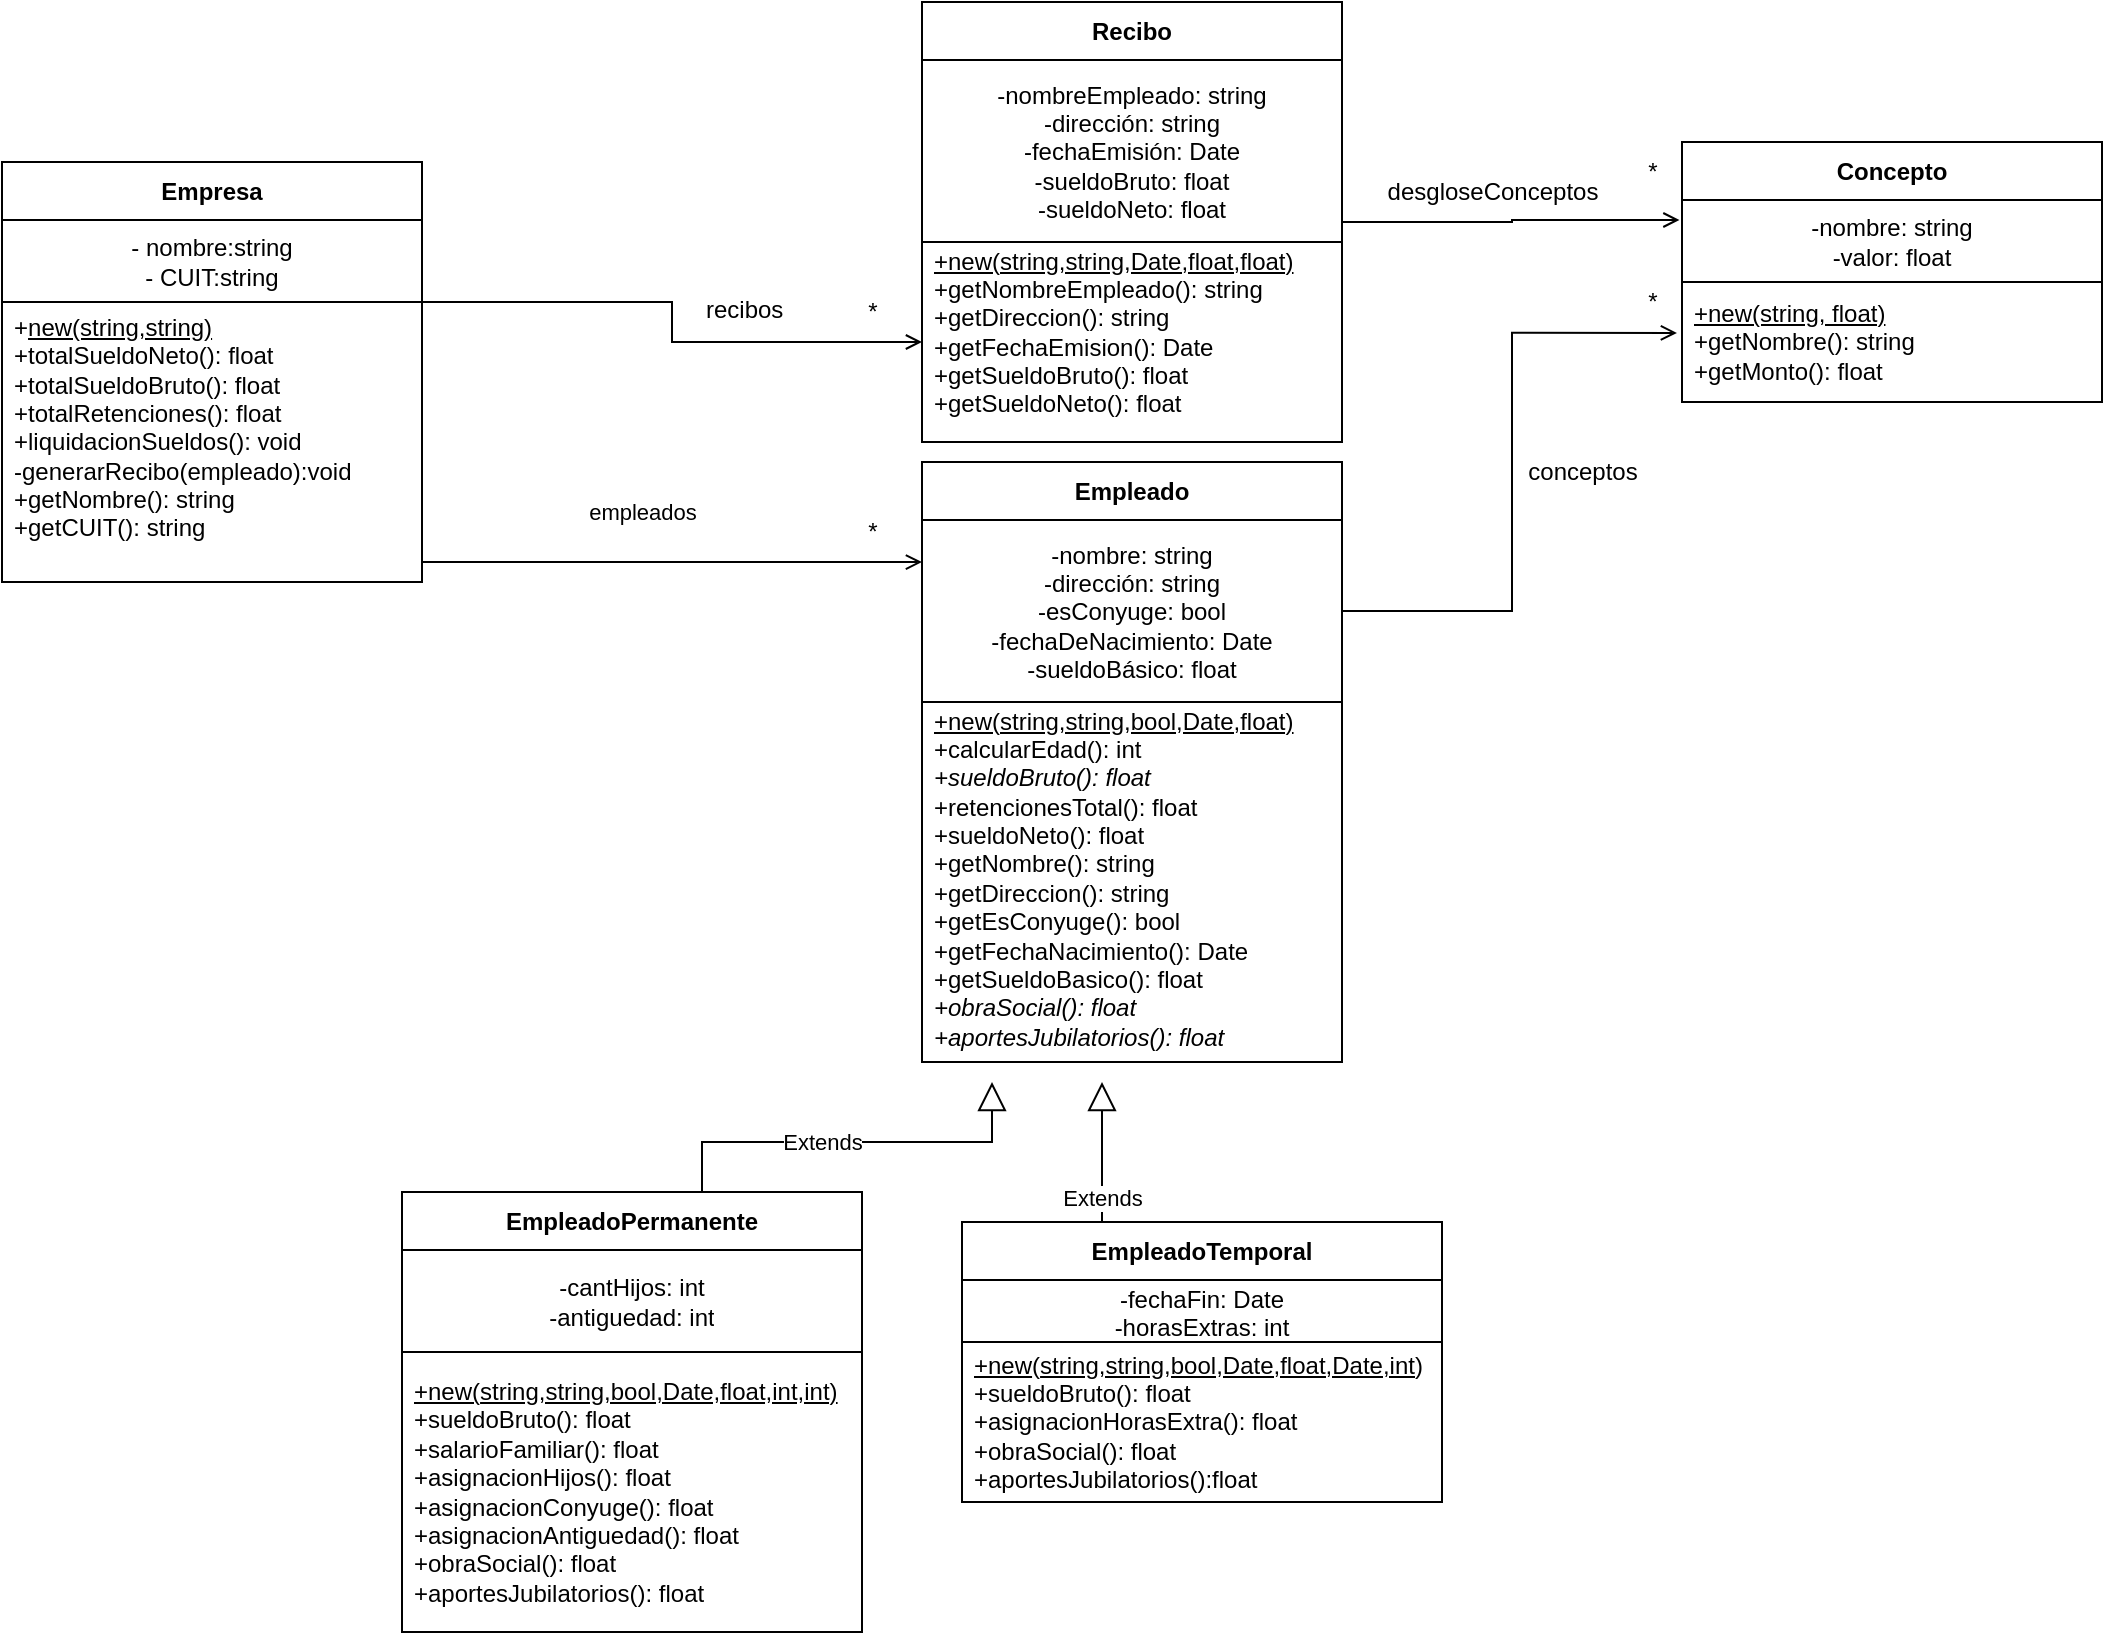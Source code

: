 <mxfile version="28.0.6">
  <diagram name="Page-1" id="5eEAtBDf8XuX85UMNVz1">
    <mxGraphModel dx="935" dy="585" grid="1" gridSize="10" guides="1" tooltips="1" connect="1" arrows="1" fold="1" page="1" pageScale="1" pageWidth="850" pageHeight="1100" math="0" shadow="0">
      <root>
        <mxCell id="0" />
        <mxCell id="1" parent="0" />
        <mxCell id="QeY7dAsujiUH8Vi82t3R-6" value="Empresa" style="swimlane;fontStyle=1;align=center;verticalAlign=middle;childLayout=stackLayout;horizontal=1;startSize=29;horizontalStack=0;resizeParent=1;resizeParentMax=0;resizeLast=0;collapsible=0;marginBottom=0;html=1;whiteSpace=wrap;" parent="1" vertex="1">
          <mxGeometry x="520" y="150" width="210" height="210" as="geometry" />
        </mxCell>
        <mxCell id="QeY7dAsujiUH8Vi82t3R-7" value="- nombre:string&lt;div&gt;- CUIT:string&lt;/div&gt;" style="text;html=1;strokeColor=none;fillColor=none;align=center;verticalAlign=middle;spacingLeft=4;spacingRight=4;overflow=hidden;rotatable=0;points=[[0,0.5],[1,0.5]];portConstraint=eastwest;whiteSpace=wrap;" parent="QeY7dAsujiUH8Vi82t3R-6" vertex="1">
          <mxGeometry y="29" width="210" height="41" as="geometry" />
        </mxCell>
        <mxCell id="QeY7dAsujiUH8Vi82t3R-8" value="+&lt;u&gt;new(string,string)&lt;/u&gt;&lt;div&gt;+totalSueldoNeto(): float&lt;/div&gt;&lt;div&gt;+totalSueldoBruto(): float&lt;/div&gt;&lt;div&gt;+totalRetenciones(): float&lt;/div&gt;&lt;div&gt;+liquidacionSueldos(): void&lt;/div&gt;&lt;div&gt;-generarRecibo(empleado):void&lt;/div&gt;&lt;div&gt;&lt;div&gt;+getNombre(): string&lt;/div&gt;&lt;div&gt;+getCUIT(): string&lt;br&gt;&lt;div&gt;&lt;br&gt;&lt;/div&gt;&lt;/div&gt;&lt;/div&gt;" style="text;html=1;strokeColor=default;fillColor=none;align=left;verticalAlign=middle;spacingLeft=4;spacingRight=4;overflow=hidden;rotatable=0;points=[[0,0.5],[1,0.5]];portConstraint=eastwest;whiteSpace=wrap;" parent="QeY7dAsujiUH8Vi82t3R-6" vertex="1">
          <mxGeometry y="70" width="210" height="140" as="geometry" />
        </mxCell>
        <mxCell id="QeY7dAsujiUH8Vi82t3R-9" value="Empleado" style="swimlane;fontStyle=1;align=center;verticalAlign=middle;childLayout=stackLayout;horizontal=1;startSize=29;horizontalStack=0;resizeParent=1;resizeParentMax=0;resizeLast=0;collapsible=0;marginBottom=0;html=1;whiteSpace=wrap;" parent="1" vertex="1">
          <mxGeometry x="980" y="300" width="210" height="120" as="geometry" />
        </mxCell>
        <mxCell id="QeY7dAsujiUH8Vi82t3R-10" value="&lt;div&gt;-nombre: string&lt;/div&gt;&lt;div&gt;-dirección: string&lt;/div&gt;&lt;div&gt;-esConyuge: bool&lt;/div&gt;&lt;div&gt;-fechaDeNacimiento: Date&lt;/div&gt;&lt;div&gt;-sueldoBásico: float&lt;/div&gt;" style="text;html=1;strokeColor=none;fillColor=none;align=center;verticalAlign=middle;spacingLeft=4;spacingRight=4;overflow=hidden;rotatable=0;points=[[0,0.5],[1,0.5]];portConstraint=eastwest;whiteSpace=wrap;" parent="QeY7dAsujiUH8Vi82t3R-9" vertex="1">
          <mxGeometry y="29" width="210" height="91" as="geometry" />
        </mxCell>
        <mxCell id="QeY7dAsujiUH8Vi82t3R-14" value="&lt;font style=&quot;font-size: 11px;&quot;&gt;empleados&lt;/font&gt;" style="text;html=1;align=center;verticalAlign=middle;resizable=0;points=[];autosize=1;strokeColor=none;fillColor=none;" parent="1" vertex="1">
          <mxGeometry x="800" y="310" width="80" height="30" as="geometry" />
        </mxCell>
        <mxCell id="QeY7dAsujiUH8Vi82t3R-16" value="*" style="text;html=1;align=center;verticalAlign=middle;resizable=0;points=[];autosize=1;strokeColor=none;fillColor=none;" parent="1" vertex="1">
          <mxGeometry x="940" y="320" width="30" height="30" as="geometry" />
        </mxCell>
        <mxCell id="QeY7dAsujiUH8Vi82t3R-25" value="Extends" style="edgeStyle=orthogonalEdgeStyle;rounded=0;orthogonalLoop=1;jettySize=auto;html=1;endArrow=block;endFill=0;strokeWidth=1;endSize=12;exitX=0.522;exitY=0.004;exitDx=0;exitDy=0;exitPerimeter=0;" parent="1" source="QeY7dAsujiUH8Vi82t3R-19" edge="1">
          <mxGeometry relative="1" as="geometry">
            <mxPoint x="1015" y="610" as="targetPoint" />
            <mxPoint x="870" y="660" as="sourcePoint" />
            <Array as="points">
              <mxPoint x="870" y="666" />
              <mxPoint x="870" y="640" />
              <mxPoint x="1015" y="640" />
            </Array>
          </mxGeometry>
        </mxCell>
        <mxCell id="QeY7dAsujiUH8Vi82t3R-19" value="EmpleadoPermanente" style="swimlane;fontStyle=1;align=center;verticalAlign=middle;childLayout=stackLayout;horizontal=1;startSize=29;horizontalStack=0;resizeParent=1;resizeParentMax=0;resizeLast=0;collapsible=0;marginBottom=0;html=1;whiteSpace=wrap;" parent="1" vertex="1">
          <mxGeometry x="720" y="665" width="230" height="220" as="geometry" />
        </mxCell>
        <mxCell id="QeY7dAsujiUH8Vi82t3R-20" value="-cantHijos: int&lt;div&gt;&lt;div&gt;-antiguedad: int&lt;/div&gt;&lt;/div&gt;" style="text;html=1;strokeColor=none;fillColor=none;align=center;verticalAlign=middle;spacingLeft=4;spacingRight=4;overflow=hidden;rotatable=0;points=[[0,0.5],[1,0.5]];portConstraint=eastwest;whiteSpace=wrap;" parent="QeY7dAsujiUH8Vi82t3R-19" vertex="1">
          <mxGeometry y="29" width="230" height="51" as="geometry" />
        </mxCell>
        <mxCell id="QeY7dAsujiUH8Vi82t3R-21" value="&lt;div&gt;&lt;u&gt;+new(&lt;/u&gt;&lt;u style=&quot;background-color: transparent; color: light-dark(rgb(0, 0, 0), rgb(255, 255, 255));&quot;&gt;string,string,bool,Date,float,int,int)&lt;/u&gt;&lt;/div&gt;+sueldoBruto(): float&lt;div&gt;+salarioFamiliar(): float&lt;/div&gt;&lt;div&gt;+asignacionHijos(): float&lt;/div&gt;&lt;div&gt;+asignacionConyuge(): float&lt;/div&gt;&lt;div&gt;+asignacionAntiguedad(): float&lt;/div&gt;&lt;div&gt;+obraSocial(): float&lt;/div&gt;&lt;div&gt;+aportesJubilatorios(): float&lt;/div&gt;" style="text;html=1;strokeColor=default;fillColor=none;align=left;verticalAlign=middle;spacingLeft=4;spacingRight=4;overflow=hidden;rotatable=0;points=[[0,0.5],[1,0.5]];portConstraint=eastwest;whiteSpace=wrap;" parent="QeY7dAsujiUH8Vi82t3R-19" vertex="1">
          <mxGeometry y="80" width="230" height="140" as="geometry" />
        </mxCell>
        <mxCell id="QeY7dAsujiUH8Vi82t3R-26" value="Extends" style="edgeStyle=orthogonalEdgeStyle;rounded=0;orthogonalLoop=1;jettySize=auto;html=1;exitX=0.481;exitY=0.007;exitDx=0;exitDy=0;endArrow=block;endFill=0;endSize=12;exitPerimeter=0;" parent="1" source="QeY7dAsujiUH8Vi82t3R-22" edge="1">
          <mxGeometry relative="1" as="geometry">
            <mxPoint x="1070" y="610" as="targetPoint" />
            <mxPoint x="1069.76" y="710" as="sourcePoint" />
            <Array as="points">
              <mxPoint x="1070" y="681" />
            </Array>
          </mxGeometry>
        </mxCell>
        <mxCell id="QeY7dAsujiUH8Vi82t3R-22" value="&lt;span style=&quot;color: rgb(0, 0, 0); font-family: Helvetica; font-size: 12px; font-style: normal; font-variant-ligatures: normal; font-variant-caps: normal; letter-spacing: normal; orphans: 2; text-align: center; text-indent: 0px; text-transform: none; widows: 2; word-spacing: 0px; -webkit-text-stroke-width: 0px; white-space: normal; text-decoration-thickness: initial; text-decoration-style: initial; text-decoration-color: initial; float: none; display: inline !important;&quot;&gt;EmpleadoTemporal&lt;/span&gt;" style="swimlane;fontStyle=1;align=center;verticalAlign=middle;childLayout=stackLayout;horizontal=1;startSize=29;horizontalStack=0;resizeParent=1;resizeParentMax=0;resizeLast=0;collapsible=0;marginBottom=0;html=1;whiteSpace=wrap;" parent="1" vertex="1">
          <mxGeometry x="1000" y="680" width="240" height="140" as="geometry" />
        </mxCell>
        <mxCell id="QeY7dAsujiUH8Vi82t3R-23" value="-fechaFin: Date&lt;div&gt;-horasExtras: int&lt;/div&gt;" style="text;html=1;strokeColor=none;fillColor=none;align=center;verticalAlign=middle;spacingLeft=4;spacingRight=4;overflow=hidden;rotatable=0;points=[[0,0.5],[1,0.5]];portConstraint=eastwest;whiteSpace=wrap;" parent="QeY7dAsujiUH8Vi82t3R-22" vertex="1">
          <mxGeometry y="29" width="240" height="31" as="geometry" />
        </mxCell>
        <mxCell id="QeY7dAsujiUH8Vi82t3R-24" value="&lt;div&gt;&lt;u&gt;+new&lt;/u&gt;(&lt;u style=&quot;background-color: transparent; color: light-dark(rgb(0, 0, 0), rgb(255, 255, 255));&quot;&gt;string,string,bool,Date,float,Date,int)&lt;/u&gt;&lt;/div&gt;+sueldoBruto(): float&lt;div&gt;+asignacionHorasExtra(): float&lt;br&gt;&lt;div&gt;&lt;div&gt;+obraSocial(): float&lt;br&gt;&lt;/div&gt;&lt;div&gt;+aportesJubilatorios():float&lt;/div&gt;&lt;/div&gt;&lt;/div&gt;" style="text;html=1;strokeColor=default;fillColor=none;align=left;verticalAlign=middle;spacingLeft=4;spacingRight=4;overflow=hidden;rotatable=0;points=[[0,0.5],[1,0.5]];portConstraint=eastwest;whiteSpace=wrap;" parent="QeY7dAsujiUH8Vi82t3R-22" vertex="1">
          <mxGeometry y="60" width="240" height="80" as="geometry" />
        </mxCell>
        <mxCell id="QeY7dAsujiUH8Vi82t3R-11" value="&lt;div&gt;&lt;u&gt;+new(string,string,bool,Date,float)&lt;/u&gt;&lt;/div&gt;+calcularEdad(): int&lt;div&gt;&lt;i&gt;+sueldoBruto(): float&lt;/i&gt;&lt;/div&gt;&lt;div&gt;+retencionesTotal(): float&lt;/div&gt;&lt;div&gt;+sueldoNeto(): float&lt;/div&gt;&lt;div&gt;+getNombre(): string&lt;/div&gt;&lt;div&gt;+getDireccion(): string&lt;/div&gt;&lt;div&gt;+getEsConyuge(): bool&lt;/div&gt;&lt;div&gt;+getFechaNacimiento(): Date&lt;/div&gt;&lt;div&gt;+getSueldoBasico(): float&lt;/div&gt;&lt;div&gt;&lt;i&gt;+obraSocial(): float&lt;/i&gt;&lt;/div&gt;&lt;div&gt;&lt;i&gt;+aportesJubilatorios(): float&lt;/i&gt;&lt;/div&gt;&lt;div&gt;&lt;br&gt;&lt;/div&gt;&lt;div&gt;&lt;i&gt;&lt;br&gt;&lt;/i&gt;&lt;/div&gt;&lt;div&gt;&lt;br&gt;&lt;div&gt;&lt;br&gt;&lt;div&gt;&lt;br&gt;&lt;/div&gt;&lt;div&gt;&lt;br&gt;&lt;/div&gt;&lt;/div&gt;&lt;/div&gt;" style="text;html=1;strokeColor=default;fillColor=none;align=left;verticalAlign=middle;spacingLeft=4;spacingRight=4;overflow=hidden;rotatable=0;points=[[0,0.5],[1,0.5]];portConstraint=eastwest;whiteSpace=wrap;" parent="1" vertex="1">
          <mxGeometry x="980" y="420" width="210" height="180" as="geometry" />
        </mxCell>
        <mxCell id="lpR6WsurHIqIZYRDh9g6-2" style="edgeStyle=orthogonalEdgeStyle;rounded=0;orthogonalLoop=1;jettySize=auto;html=1;entryX=0;entryY=0.231;entryDx=0;entryDy=0;entryPerimeter=0;endArrow=open;endFill=0;" edge="1" parent="1" source="QeY7dAsujiUH8Vi82t3R-8" target="QeY7dAsujiUH8Vi82t3R-10">
          <mxGeometry relative="1" as="geometry">
            <Array as="points">
              <mxPoint x="800" y="350" />
              <mxPoint x="800" y="350" />
            </Array>
          </mxGeometry>
        </mxCell>
        <mxCell id="lpR6WsurHIqIZYRDh9g6-4" value="Recibo" style="swimlane;fontStyle=1;align=center;verticalAlign=middle;childLayout=stackLayout;horizontal=1;startSize=29;horizontalStack=0;resizeParent=1;resizeParentMax=0;resizeLast=0;collapsible=0;marginBottom=0;html=1;whiteSpace=wrap;" vertex="1" parent="1">
          <mxGeometry x="980" y="70" width="210" height="220" as="geometry" />
        </mxCell>
        <mxCell id="lpR6WsurHIqIZYRDh9g6-5" value="-nombreEmpleado: string&lt;div&gt;&lt;span style=&quot;background-color: transparent; color: light-dark(rgb(0, 0, 0), rgb(255, 255, 255));&quot;&gt;-d&lt;/span&gt;&lt;span style=&quot;background-color: transparent; color: light-dark(rgb(0, 0, 0), rgb(255, 255, 255));&quot;&gt;irección: string&lt;/span&gt;&lt;/div&gt;&lt;div&gt;&lt;span style=&quot;background-color: transparent; color: light-dark(rgb(0, 0, 0), rgb(255, 255, 255));&quot;&gt;-fechaEmisión: Date&lt;/span&gt;&lt;div&gt;-sueldoBruto: float&lt;/div&gt;&lt;div&gt;-sueldoNeto: float&lt;/div&gt;&lt;/div&gt;" style="text;html=1;strokeColor=none;fillColor=none;align=center;verticalAlign=middle;spacingLeft=4;spacingRight=4;overflow=hidden;rotatable=0;points=[[0,0.5],[1,0.5]];portConstraint=eastwest;whiteSpace=wrap;" vertex="1" parent="lpR6WsurHIqIZYRDh9g6-4">
          <mxGeometry y="29" width="210" height="91" as="geometry" />
        </mxCell>
        <mxCell id="lpR6WsurHIqIZYRDh9g6-6" value="&lt;u&gt;+new(string,string,Date,float,float)&lt;/u&gt;&lt;div&gt;+getNombreEmpleado(): string&lt;/div&gt;&lt;div&gt;+getDireccion(): string&lt;/div&gt;&lt;div&gt;+getFechaEmision(): Date&lt;/div&gt;&lt;div&gt;+getSueldoBruto(): float&lt;/div&gt;&lt;div&gt;+getSueldoNeto(): float&lt;br&gt;&lt;div&gt;&lt;br&gt;&lt;/div&gt;&lt;/div&gt;" style="text;html=1;strokeColor=default;fillColor=none;align=left;verticalAlign=middle;spacingLeft=4;spacingRight=4;overflow=hidden;rotatable=0;points=[[0,0.5],[1,0.5]];portConstraint=eastwest;whiteSpace=wrap;" vertex="1" parent="lpR6WsurHIqIZYRDh9g6-4">
          <mxGeometry y="120" width="210" height="100" as="geometry" />
        </mxCell>
        <mxCell id="lpR6WsurHIqIZYRDh9g6-7" value="recibos" style="text;whiteSpace=wrap;html=1;" vertex="1" parent="1">
          <mxGeometry x="870" y="210" width="90" height="20" as="geometry" />
        </mxCell>
        <mxCell id="lpR6WsurHIqIZYRDh9g6-8" value="*" style="text;html=1;align=center;verticalAlign=middle;resizable=0;points=[];autosize=1;strokeColor=none;fillColor=none;" vertex="1" parent="1">
          <mxGeometry x="940" y="210" width="30" height="30" as="geometry" />
        </mxCell>
        <mxCell id="lpR6WsurHIqIZYRDh9g6-10" value="Concepto" style="swimlane;fontStyle=1;align=center;verticalAlign=middle;childLayout=stackLayout;horizontal=1;startSize=29;horizontalStack=0;resizeParent=1;resizeParentMax=0;resizeLast=0;collapsible=0;marginBottom=0;html=1;whiteSpace=wrap;" vertex="1" parent="1">
          <mxGeometry x="1360" y="140" width="210" height="130" as="geometry" />
        </mxCell>
        <mxCell id="lpR6WsurHIqIZYRDh9g6-11" value="-nombre: string&lt;div&gt;-valor: float&lt;/div&gt;" style="text;html=1;strokeColor=none;fillColor=none;align=center;verticalAlign=middle;spacingLeft=4;spacingRight=4;overflow=hidden;rotatable=0;points=[[0,0.5],[1,0.5]];portConstraint=eastwest;whiteSpace=wrap;" vertex="1" parent="lpR6WsurHIqIZYRDh9g6-10">
          <mxGeometry y="29" width="210" height="41" as="geometry" />
        </mxCell>
        <mxCell id="lpR6WsurHIqIZYRDh9g6-12" value="&lt;u&gt;+new(string, float)&lt;/u&gt;&lt;div&gt;+getNombre(): string&lt;/div&gt;&lt;div&gt;+getMonto(): float&lt;/div&gt;" style="text;html=1;strokeColor=default;fillColor=none;align=left;verticalAlign=middle;spacingLeft=4;spacingRight=4;overflow=hidden;rotatable=0;points=[[0,0.5],[1,0.5]];portConstraint=eastwest;whiteSpace=wrap;" vertex="1" parent="lpR6WsurHIqIZYRDh9g6-10">
          <mxGeometry y="70" width="210" height="60" as="geometry" />
        </mxCell>
        <mxCell id="lpR6WsurHIqIZYRDh9g6-15" value="*" style="text;html=1;align=center;verticalAlign=middle;resizable=0;points=[];autosize=1;strokeColor=none;fillColor=none;" vertex="1" parent="1">
          <mxGeometry x="1330" y="140" width="30" height="30" as="geometry" />
        </mxCell>
        <mxCell id="lpR6WsurHIqIZYRDh9g6-16" value="*" style="text;html=1;align=center;verticalAlign=middle;resizable=0;points=[];autosize=1;strokeColor=none;fillColor=none;" vertex="1" parent="1">
          <mxGeometry x="1330" y="205" width="30" height="30" as="geometry" />
        </mxCell>
        <mxCell id="lpR6WsurHIqIZYRDh9g6-18" value="desgloseConceptos" style="text;html=1;align=center;verticalAlign=middle;resizable=0;points=[];autosize=1;strokeColor=none;fillColor=none;" vertex="1" parent="1">
          <mxGeometry x="1200" y="150" width="130" height="30" as="geometry" />
        </mxCell>
        <mxCell id="lpR6WsurHIqIZYRDh9g6-19" value="conceptos" style="text;html=1;align=center;verticalAlign=middle;resizable=0;points=[];autosize=1;strokeColor=none;fillColor=none;" vertex="1" parent="1">
          <mxGeometry x="1270" y="290" width="80" height="30" as="geometry" />
        </mxCell>
        <mxCell id="lpR6WsurHIqIZYRDh9g6-3" style="edgeStyle=orthogonalEdgeStyle;rounded=0;orthogonalLoop=1;jettySize=auto;html=1;endArrow=open;endFill=0;entryX=0;entryY=0.5;entryDx=0;entryDy=0;" edge="1" parent="1" source="QeY7dAsujiUH8Vi82t3R-8" target="lpR6WsurHIqIZYRDh9g6-6">
          <mxGeometry relative="1" as="geometry">
            <mxPoint x="980" y="220" as="targetPoint" />
            <Array as="points">
              <mxPoint x="855" y="220" />
              <mxPoint x="855" y="240" />
            </Array>
          </mxGeometry>
        </mxCell>
        <mxCell id="lpR6WsurHIqIZYRDh9g6-23" style="edgeStyle=orthogonalEdgeStyle;rounded=0;orthogonalLoop=1;jettySize=auto;html=1;entryX=-0.012;entryY=0.424;entryDx=0;entryDy=0;entryPerimeter=0;endArrow=open;endFill=0;" edge="1" parent="1" source="QeY7dAsujiUH8Vi82t3R-10" target="lpR6WsurHIqIZYRDh9g6-12">
          <mxGeometry relative="1" as="geometry" />
        </mxCell>
        <mxCell id="lpR6WsurHIqIZYRDh9g6-24" style="edgeStyle=orthogonalEdgeStyle;rounded=0;orthogonalLoop=1;jettySize=auto;html=1;entryX=-0.006;entryY=0.244;entryDx=0;entryDy=0;entryPerimeter=0;endArrow=open;endFill=0;" edge="1" parent="1" source="lpR6WsurHIqIZYRDh9g6-4" target="lpR6WsurHIqIZYRDh9g6-11">
          <mxGeometry relative="1" as="geometry" />
        </mxCell>
      </root>
    </mxGraphModel>
  </diagram>
</mxfile>
